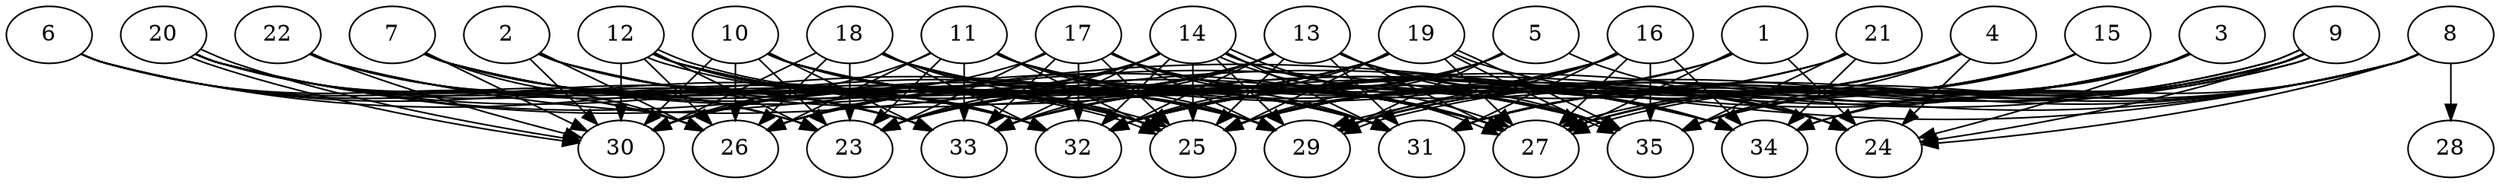 // DAG automatically generated by daggen at Thu Oct  3 14:05:36 2019
// ./daggen --dot -n 35 --ccr 0.5 --fat 0.9 --regular 0.9 --density 0.9 --mindata 5242880 --maxdata 52428800 
digraph G {
  1 [size="22820864", alpha="0.02", expect_size="11410432"] 
  1 -> 23 [size ="11410432"]
  1 -> 24 [size ="11410432"]
  1 -> 25 [size ="11410432"]
  1 -> 27 [size ="11410432"]
  2 [size="94318592", alpha="0.03", expect_size="47159296"] 
  2 -> 25 [size ="47159296"]
  2 -> 26 [size ="47159296"]
  2 -> 30 [size ="47159296"]
  2 -> 31 [size ="47159296"]
  2 -> 32 [size ="47159296"]
  2 -> 34 [size ="47159296"]
  3 [size="22802432", alpha="0.12", expect_size="11401216"] 
  3 -> 24 [size ="11401216"]
  3 -> 25 [size ="11401216"]
  3 -> 27 [size ="11401216"]
  3 -> 31 [size ="11401216"]
  3 -> 32 [size ="11401216"]
  3 -> 33 [size ="11401216"]
  3 -> 34 [size ="11401216"]
  3 -> 35 [size ="11401216"]
  4 [size="25944064", alpha="0.01", expect_size="12972032"] 
  4 -> 24 [size ="12972032"]
  4 -> 25 [size ="12972032"]
  4 -> 29 [size ="12972032"]
  4 -> 31 [size ="12972032"]
  4 -> 32 [size ="12972032"]
  4 -> 35 [size ="12972032"]
  5 [size="62951424", alpha="0.10", expect_size="31475712"] 
  5 -> 24 [size ="31475712"]
  5 -> 25 [size ="31475712"]
  5 -> 29 [size ="31475712"]
  5 -> 32 [size ="31475712"]
  5 -> 33 [size ="31475712"]
  6 [size="56729600", alpha="0.05", expect_size="28364800"] 
  6 -> 23 [size ="28364800"]
  6 -> 26 [size ="28364800"]
  6 -> 29 [size ="28364800"]
  6 -> 32 [size ="28364800"]
  6 -> 33 [size ="28364800"]
  7 [size="86265856", alpha="0.08", expect_size="43132928"] 
  7 -> 25 [size ="43132928"]
  7 -> 26 [size ="43132928"]
  7 -> 27 [size ="43132928"]
  7 -> 29 [size ="43132928"]
  7 -> 30 [size ="43132928"]
  7 -> 31 [size ="43132928"]
  7 -> 32 [size ="43132928"]
  7 -> 33 [size ="43132928"]
  8 [size="101976064", alpha="0.04", expect_size="50988032"] 
  8 -> 24 [size ="50988032"]
  8 -> 26 [size ="50988032"]
  8 -> 27 [size ="50988032"]
  8 -> 28 [size ="50988032"]
  8 -> 29 [size ="50988032"]
  8 -> 31 [size ="50988032"]
  8 -> 32 [size ="50988032"]
  8 -> 34 [size ="50988032"]
  9 [size="66226176", alpha="0.00", expect_size="33113088"] 
  9 -> 24 [size ="33113088"]
  9 -> 27 [size ="33113088"]
  9 -> 27 [size ="33113088"]
  9 -> 29 [size ="33113088"]
  9 -> 29 [size ="33113088"]
  9 -> 31 [size ="33113088"]
  9 -> 32 [size ="33113088"]
  9 -> 34 [size ="33113088"]
  9 -> 35 [size ="33113088"]
  10 [size="15732736", alpha="0.06", expect_size="7866368"] 
  10 -> 23 [size ="7866368"]
  10 -> 25 [size ="7866368"]
  10 -> 26 [size ="7866368"]
  10 -> 27 [size ="7866368"]
  10 -> 29 [size ="7866368"]
  10 -> 30 [size ="7866368"]
  10 -> 31 [size ="7866368"]
  10 -> 33 [size ="7866368"]
  10 -> 35 [size ="7866368"]
  11 [size="52404224", alpha="0.18", expect_size="26202112"] 
  11 -> 23 [size ="26202112"]
  11 -> 24 [size ="26202112"]
  11 -> 25 [size ="26202112"]
  11 -> 26 [size ="26202112"]
  11 -> 27 [size ="26202112"]
  11 -> 29 [size ="26202112"]
  11 -> 30 [size ="26202112"]
  11 -> 31 [size ="26202112"]
  11 -> 33 [size ="26202112"]
  12 [size="60002304", alpha="0.08", expect_size="30001152"] 
  12 -> 23 [size ="30001152"]
  12 -> 25 [size ="30001152"]
  12 -> 25 [size ="30001152"]
  12 -> 26 [size ="30001152"]
  12 -> 27 [size ="30001152"]
  12 -> 30 [size ="30001152"]
  12 -> 31 [size ="30001152"]
  12 -> 32 [size ="30001152"]
  12 -> 34 [size ="30001152"]
  13 [size="72409088", alpha="0.03", expect_size="36204544"] 
  13 -> 23 [size ="36204544"]
  13 -> 24 [size ="36204544"]
  13 -> 25 [size ="36204544"]
  13 -> 26 [size ="36204544"]
  13 -> 27 [size ="36204544"]
  13 -> 30 [size ="36204544"]
  13 -> 31 [size ="36204544"]
  13 -> 32 [size ="36204544"]
  13 -> 33 [size ="36204544"]
  13 -> 34 [size ="36204544"]
  13 -> 35 [size ="36204544"]
  14 [size="35008512", alpha="0.06", expect_size="17504256"] 
  14 -> 23 [size ="17504256"]
  14 -> 25 [size ="17504256"]
  14 -> 26 [size ="17504256"]
  14 -> 27 [size ="17504256"]
  14 -> 27 [size ="17504256"]
  14 -> 29 [size ="17504256"]
  14 -> 30 [size ="17504256"]
  14 -> 31 [size ="17504256"]
  14 -> 32 [size ="17504256"]
  14 -> 33 [size ="17504256"]
  14 -> 34 [size ="17504256"]
  14 -> 35 [size ="17504256"]
  15 [size="40749056", alpha="0.02", expect_size="20374528"] 
  15 -> 25 [size ="20374528"]
  15 -> 27 [size ="20374528"]
  15 -> 29 [size ="20374528"]
  15 -> 31 [size ="20374528"]
  15 -> 35 [size ="20374528"]
  16 [size="89325568", alpha="0.12", expect_size="44662784"] 
  16 -> 23 [size ="44662784"]
  16 -> 25 [size ="44662784"]
  16 -> 27 [size ="44662784"]
  16 -> 29 [size ="44662784"]
  16 -> 30 [size ="44662784"]
  16 -> 31 [size ="44662784"]
  16 -> 34 [size ="44662784"]
  16 -> 35 [size ="44662784"]
  17 [size="18702336", alpha="0.05", expect_size="9351168"] 
  17 -> 23 [size ="9351168"]
  17 -> 25 [size ="9351168"]
  17 -> 27 [size ="9351168"]
  17 -> 29 [size ="9351168"]
  17 -> 30 [size ="9351168"]
  17 -> 31 [size ="9351168"]
  17 -> 32 [size ="9351168"]
  17 -> 33 [size ="9351168"]
  17 -> 35 [size ="9351168"]
  18 [size="55070720", alpha="0.03", expect_size="27535360"] 
  18 -> 23 [size ="27535360"]
  18 -> 25 [size ="27535360"]
  18 -> 26 [size ="27535360"]
  18 -> 27 [size ="27535360"]
  18 -> 29 [size ="27535360"]
  18 -> 30 [size ="27535360"]
  18 -> 31 [size ="27535360"]
  18 -> 32 [size ="27535360"]
  18 -> 35 [size ="27535360"]
  19 [size="72327168", alpha="0.13", expect_size="36163584"] 
  19 -> 23 [size ="36163584"]
  19 -> 24 [size ="36163584"]
  19 -> 25 [size ="36163584"]
  19 -> 26 [size ="36163584"]
  19 -> 27 [size ="36163584"]
  19 -> 30 [size ="36163584"]
  19 -> 32 [size ="36163584"]
  19 -> 35 [size ="36163584"]
  19 -> 35 [size ="36163584"]
  20 [size="74102784", alpha="0.12", expect_size="37051392"] 
  20 -> 23 [size ="37051392"]
  20 -> 26 [size ="37051392"]
  20 -> 27 [size ="37051392"]
  20 -> 29 [size ="37051392"]
  20 -> 30 [size ="37051392"]
  20 -> 30 [size ="37051392"]
  20 -> 32 [size ="37051392"]
  20 -> 33 [size ="37051392"]
  20 -> 35 [size ="37051392"]
  21 [size="101197824", alpha="0.14", expect_size="50598912"] 
  21 -> 25 [size ="50598912"]
  21 -> 33 [size ="50598912"]
  21 -> 34 [size ="50598912"]
  21 -> 35 [size ="50598912"]
  22 [size="90740736", alpha="0.14", expect_size="45370368"] 
  22 -> 23 [size ="45370368"]
  22 -> 25 [size ="45370368"]
  22 -> 30 [size ="45370368"]
  22 -> 32 [size ="45370368"]
  22 -> 33 [size ="45370368"]
  22 -> 34 [size ="45370368"]
  23 [size="32786432", alpha="0.16", expect_size="16393216"] 
  24 [size="48410624", alpha="0.02", expect_size="24205312"] 
  25 [size="76814336", alpha="0.19", expect_size="38407168"] 
  26 [size="87668736", alpha="0.06", expect_size="43834368"] 
  27 [size="48244736", alpha="0.08", expect_size="24122368"] 
  28 [size="72759296", alpha="0.11", expect_size="36379648"] 
  29 [size="87232512", alpha="0.05", expect_size="43616256"] 
  30 [size="51992576", alpha="0.20", expect_size="25996288"] 
  31 [size="14315520", alpha="0.04", expect_size="7157760"] 
  32 [size="80906240", alpha="0.18", expect_size="40453120"] 
  33 [size="52486144", alpha="0.05", expect_size="26243072"] 
  34 [size="35741696", alpha="0.18", expect_size="17870848"] 
  35 [size="46137344", alpha="0.17", expect_size="23068672"] 
}
